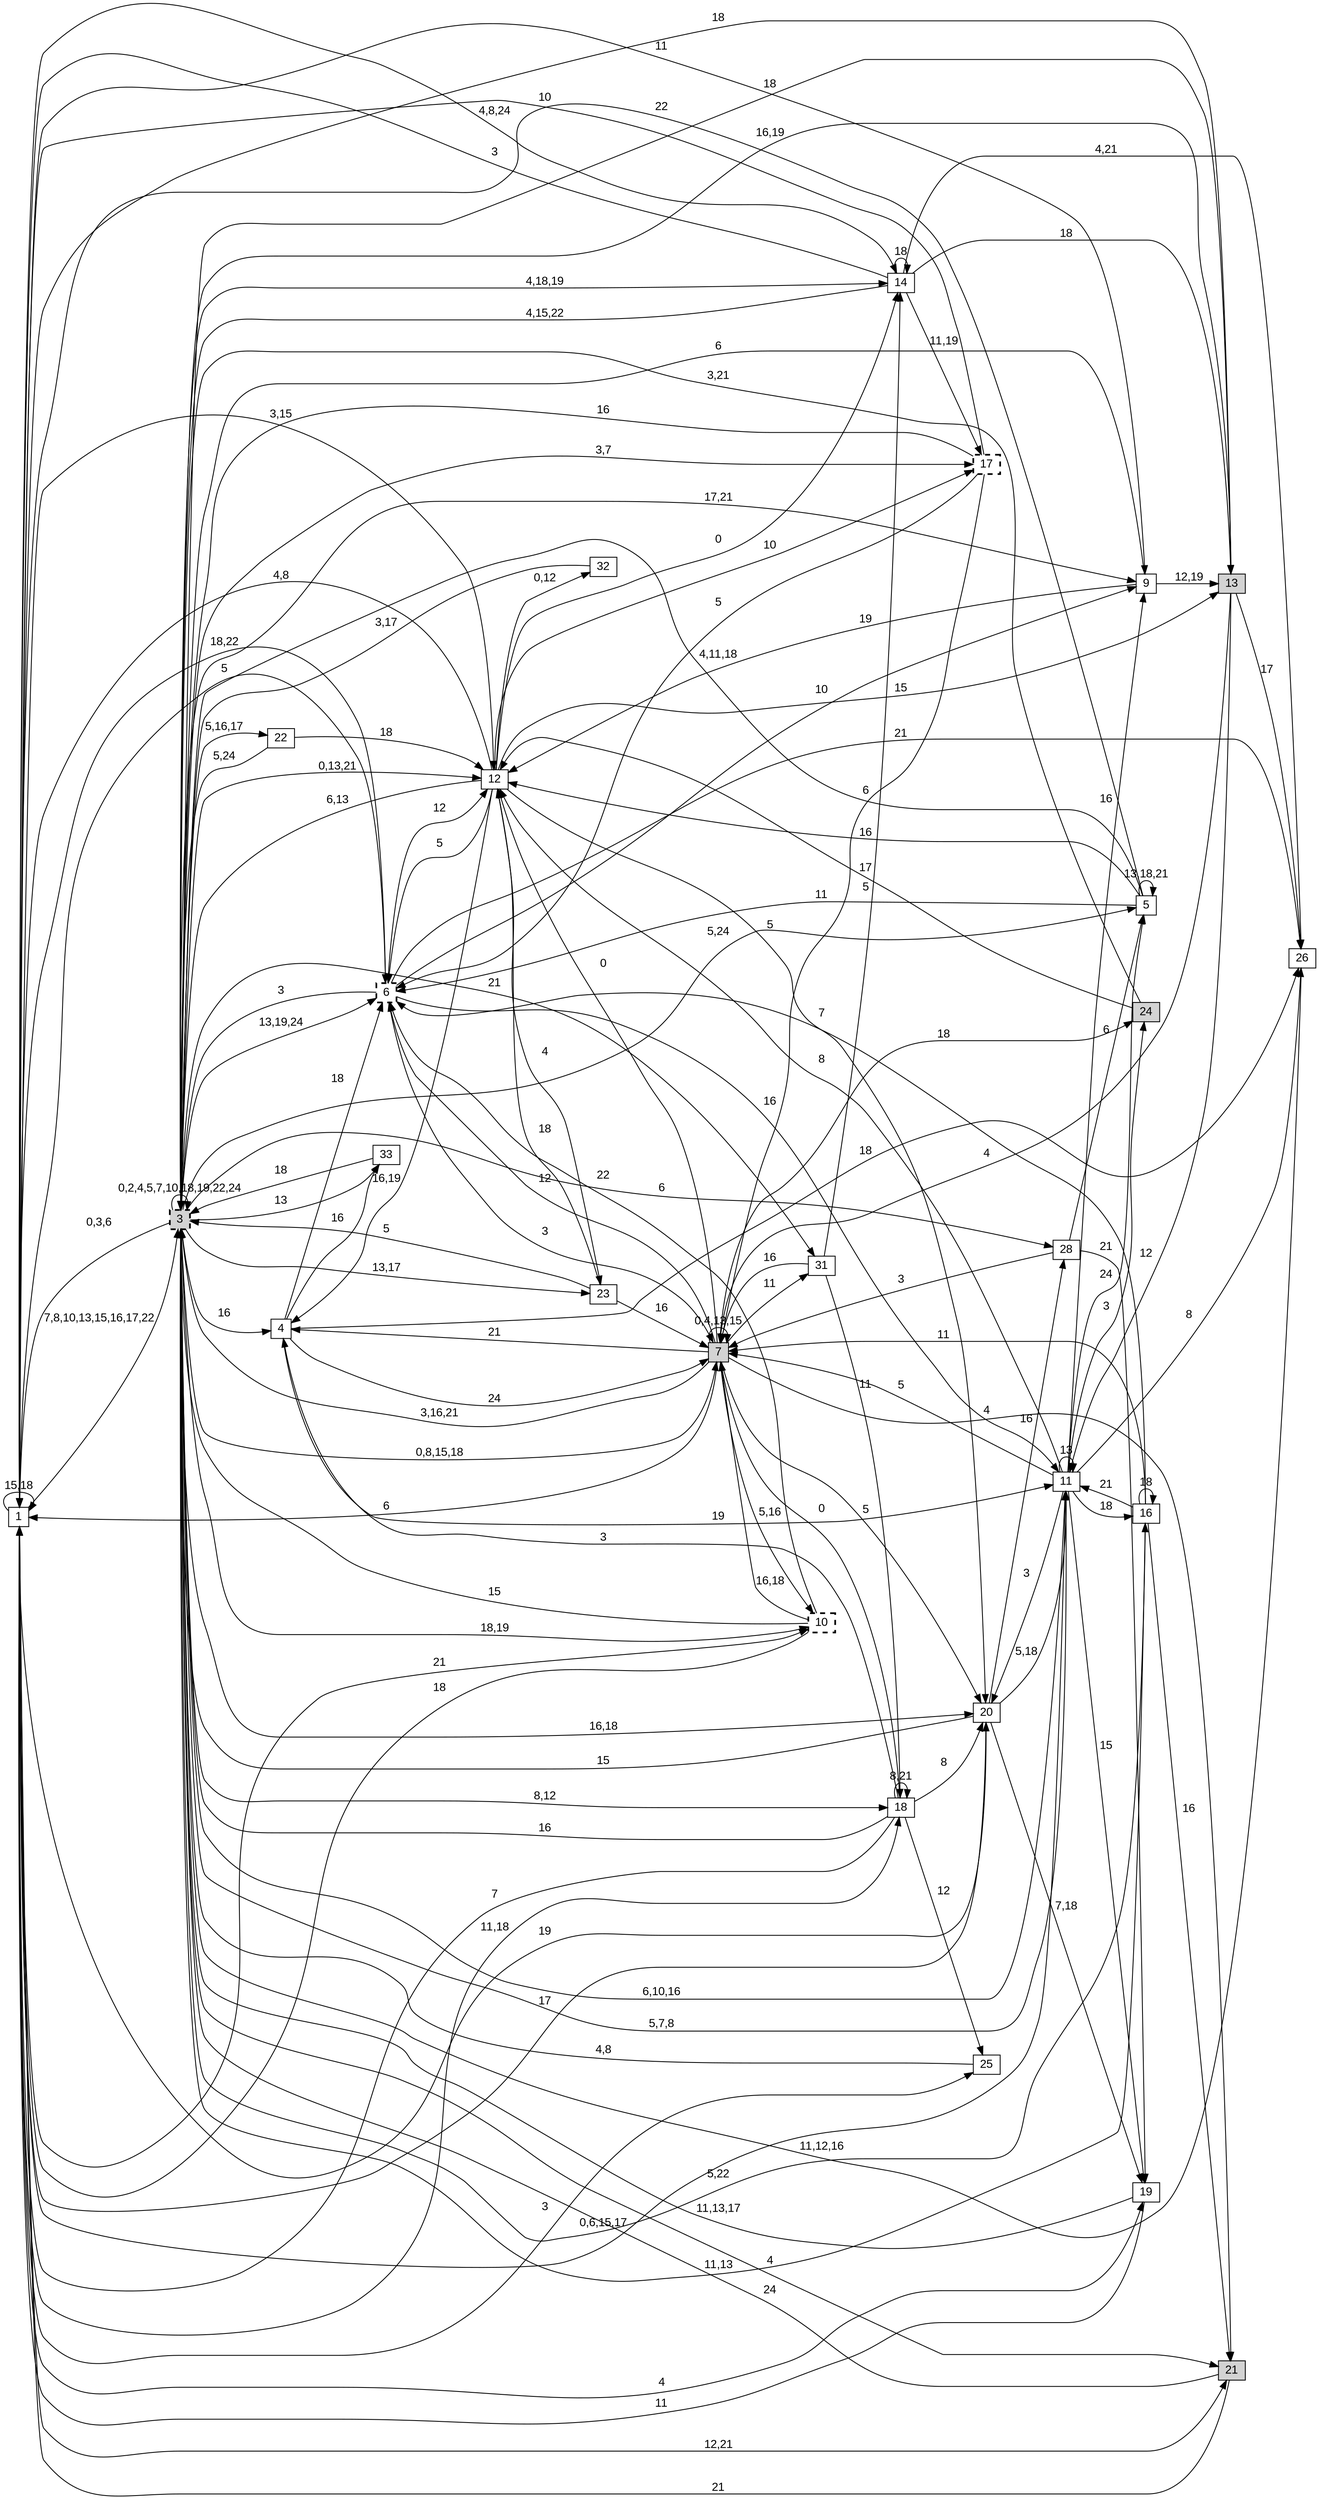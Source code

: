 digraph "NDFA" {
  rankdir=LR
  node [shape=box width=0.1 height=0.1 fontname=Arial]
  edge [fontname=Arial]
/* Estados */
 s1 [label="1" ] /* I:0 F:0 D:0 */
 s3 [label="3" style="filled,bold,dashed"] /* I:1 F:1 D:0 */
 s4 [label="4" ] /* I:0 F:0 D:0 */
 s5 [label="5" ] /* I:0 F:0 D:0 */
 s6 [label="6" style="bold,dashed"] /* I:0 F:1 D:0 */
 s7 [label="7" style="filled"] /* I:1 F:0 D:0 */
 s9 [label="9" ] /* I:0 F:0 D:0 */
 s10 [label="10" style="bold,dashed"] /* I:0 F:1 D:0 */
 s11 [label="11" ] /* I:0 F:0 D:0 */
 s12 [label="12" ] /* I:0 F:0 D:0 */
 s13 [label="13" style="filled"] /* I:1 F:0 D:0 */
 s14 [label="14" ] /* I:0 F:0 D:0 */
 s16 [label="16" ] /* I:0 F:0 D:0 */
 s17 [label="17" style="bold,dashed"] /* I:0 F:1 D:0 */
 s18 [label="18" ] /* I:0 F:0 D:0 */
 s19 [label="19" ] /* I:0 F:0 D:0 */
 s20 [label="20" ] /* I:0 F:0 D:0 */
 s21 [label="21" style="filled"] /* I:1 F:0 D:0 */
 s22 [label="22" ] /* I:0 F:0 D:0 */
 s23 [label="23" ] /* I:0 F:0 D:0 */
 s24 [label="24" style="filled"] /* I:1 F:0 D:0 */
 s25 [label="25" ] /* I:0 F:0 D:0 */
 s26 [label="26" ] /* I:0 F:0 D:0 */
 s28 [label="28" ] /* I:0 F:0 D:0 */
 s31 [label="31" ] /* I:0 F:0 D:0 */
 s32 [label="32" ] /* I:0 F:0 D:0 */
 s33 [label="33" ] /* I:0 F:0 D:0 */
/* Transiciones */
  s1 -> s1 [label="15,18"]
  s1 -> s3 [label="7,8,10,13,15,16,17,22"]
  s1 -> s6 [label="5"]
  s1 -> s9 [label="11"]
  s1 -> s10 [label="21"]
  s1 -> s12 [label="3,15"]
  s1 -> s14 [label="4,8,24"]
  s1 -> s18 [label="11,18"]
  s1 -> s19 [label="4"]
  s1 -> s20 [label="19"]
  s1 -> s21 [label="12,21"]
  s1 -> s25 [label="3"]
  s3 -> s1 [label="0,3,6"]
  s3 -> s3 [label="0,2,4,5,7,10,18,19,22,24"]
  s3 -> s4 [label="16"]
  s3 -> s5 [label="5,24"]
  s3 -> s6 [label="13,19,24"]
  s3 -> s7 [label="0,8,15,18"]
  s3 -> s9 [label="17,21"]
  s3 -> s10 [label="18,19"]
  s3 -> s11 [label="6,10,16"]
  s3 -> s12 [label="0,13,21"]
  s3 -> s13 [label="18"]
  s3 -> s14 [label="4,18,19"]
  s3 -> s16 [label="11,13"]
  s3 -> s17 [label="3,7"]
  s3 -> s18 [label="8,12"]
  s3 -> s20 [label="16,18"]
  s3 -> s21 [label="4"]
  s3 -> s22 [label="5,16,17"]
  s3 -> s23 [label="13,17"]
  s3 -> s28 [label="6"]
  s3 -> s31 [label="21"]
  s3 -> s33 [label="13"]
  s4 -> s6 [label="18"]
  s4 -> s7 [label="24"]
  s4 -> s11 [label="19"]
  s4 -> s26 [label="18"]
  s4 -> s33 [label="16"]
  s5 -> s1 [label="22"]
  s5 -> s3 [label="4,11,18"]
  s5 -> s5 [label="13,18,21"]
  s5 -> s6 [label="11"]
  s5 -> s12 [label="16"]
  s6 -> s1 [label="18,22"]
  s6 -> s3 [label="3"]
  s6 -> s7 [label="3"]
  s6 -> s9 [label="10"]
  s6 -> s11 [label="16"]
  s6 -> s12 [label="12"]
  s6 -> s26 [label="21"]
  s7 -> s1 [label="6"]
  s7 -> s3 [label="3,16,21"]
  s7 -> s4 [label="21"]
  s7 -> s6 [label="12"]
  s7 -> s7 [label="0,4,13,15"]
  s7 -> s10 [label="5,16"]
  s7 -> s12 [label="0"]
  s7 -> s20 [label="5"]
  s7 -> s21 [label="4"]
  s7 -> s24 [label="18"]
  s7 -> s31 [label="11"]
  s9 -> s3 [label="6"]
  s9 -> s12 [label="19"]
  s9 -> s13 [label="12,19"]
  s10 -> s1 [label="18"]
  s10 -> s3 [label="15"]
  s10 -> s6 [label="22"]
  s10 -> s7 [label="16,18"]
  s11 -> s1 [label="0,6,15,17"]
  s11 -> s3 [label="5,7,8"]
  s11 -> s5 [label="24"]
  s11 -> s7 [label="5"]
  s11 -> s9 [label="16"]
  s11 -> s11 [label="13"]
  s11 -> s12 [label="8"]
  s11 -> s16 [label="18"]
  s11 -> s19 [label="15"]
  s11 -> s20 [label="3"]
  s11 -> s24 [label="3"]
  s11 -> s26 [label="8"]
  s12 -> s1 [label="4,8"]
  s12 -> s3 [label="6,13"]
  s12 -> s4 [label="16,19"]
  s12 -> s6 [label="5"]
  s12 -> s13 [label="15"]
  s12 -> s14 [label="0"]
  s12 -> s17 [label="10"]
  s12 -> s20 [label="5"]
  s12 -> s23 [label="4"]
  s12 -> s32 [label="0,12"]
  s13 -> s1 [label="18"]
  s13 -> s3 [label="16,19"]
  s13 -> s7 [label="4"]
  s13 -> s11 [label="12"]
  s13 -> s26 [label="17"]
  s14 -> s1 [label="3"]
  s14 -> s3 [label="4,15,22"]
  s14 -> s13 [label="18"]
  s14 -> s14 [label="18"]
  s14 -> s17 [label="11,19"]
  s14 -> s26 [label="4,21"]
  s16 -> s3 [label="5,22"]
  s16 -> s6 [label="7"]
  s16 -> s7 [label="11"]
  s16 -> s11 [label="21"]
  s16 -> s16 [label="18"]
  s16 -> s21 [label="16"]
  s17 -> s1 [label="10"]
  s17 -> s3 [label="16"]
  s17 -> s6 [label="5"]
  s17 -> s7 [label="6"]
  s18 -> s1 [label="7"]
  s18 -> s3 [label="16"]
  s18 -> s4 [label="3"]
  s18 -> s7 [label="0"]
  s18 -> s18 [label="8,21"]
  s18 -> s20 [label="8"]
  s18 -> s25 [label="12"]
  s19 -> s1 [label="11"]
  s19 -> s3 [label="11,13,17"]
  s20 -> s1 [label="17"]
  s20 -> s3 [label="15"]
  s20 -> s11 [label="5,18"]
  s20 -> s19 [label="7,18"]
  s20 -> s28 [label="16"]
  s21 -> s1 [label="21"]
  s21 -> s3 [label="24"]
  s22 -> s3 [label="5,24"]
  s22 -> s12 [label="18"]
  s23 -> s3 [label="5"]
  s23 -> s7 [label="16"]
  s23 -> s12 [label="18"]
  s24 -> s3 [label="3,21"]
  s24 -> s12 [label="17"]
  s25 -> s3 [label="4,8"]
  s26 -> s3 [label="11,12,16"]
  s28 -> s5 [label="6"]
  s28 -> s7 [label="3"]
  s28 -> s19 [label="21"]
  s31 -> s7 [label="16"]
  s31 -> s14 [label="5"]
  s31 -> s18 [label="11"]
  s32 -> s3 [label="3,17"]
  s33 -> s3 [label="18"]
}
